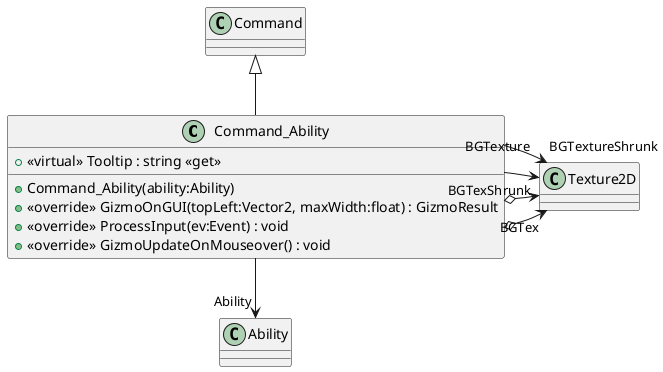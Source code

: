 @startuml
class Command_Ability {
    + <<virtual>> Tooltip : string <<get>>
    + Command_Ability(ability:Ability)
    + <<override>> GizmoOnGUI(topLeft:Vector2, maxWidth:float) : GizmoResult
    + <<override>> ProcessInput(ev:Event) : void
    + <<override>> GizmoUpdateOnMouseover() : void
}
Command <|-- Command_Ability
Command_Ability o-> "BGTex" Texture2D
Command_Ability o-> "BGTexShrunk" Texture2D
Command_Ability --> "Ability" Ability
Command_Ability --> "BGTexture" Texture2D
Command_Ability --> "BGTextureShrunk" Texture2D
@enduml
